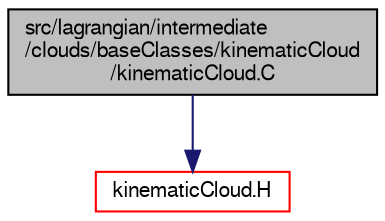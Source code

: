 digraph "src/lagrangian/intermediate/clouds/baseClasses/kinematicCloud/kinematicCloud.C"
{
  bgcolor="transparent";
  edge [fontname="FreeSans",fontsize="10",labelfontname="FreeSans",labelfontsize="10"];
  node [fontname="FreeSans",fontsize="10",shape=record];
  Node0 [label="src/lagrangian/intermediate\l/clouds/baseClasses/kinematicCloud\l/kinematicCloud.C",height=0.2,width=0.4,color="black", fillcolor="grey75", style="filled", fontcolor="black"];
  Node0 -> Node1 [color="midnightblue",fontsize="10",style="solid",fontname="FreeSans"];
  Node1 [label="kinematicCloud.H",height=0.2,width=0.4,color="red",URL="$a05141.html"];
}
